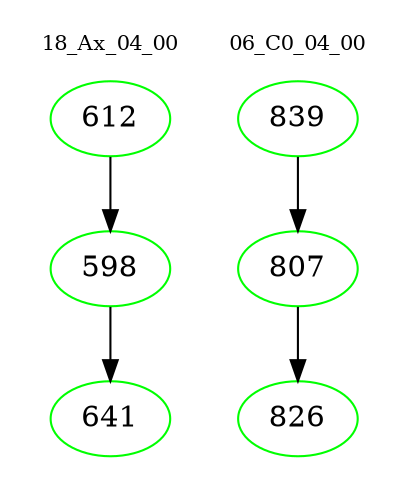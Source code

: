 digraph{
subgraph cluster_0 {
color = white
label = "18_Ax_04_00";
fontsize=10;
T0_612 [label="612", color="green"]
T0_612 -> T0_598 [color="black"]
T0_598 [label="598", color="green"]
T0_598 -> T0_641 [color="black"]
T0_641 [label="641", color="green"]
}
subgraph cluster_1 {
color = white
label = "06_C0_04_00";
fontsize=10;
T1_839 [label="839", color="green"]
T1_839 -> T1_807 [color="black"]
T1_807 [label="807", color="green"]
T1_807 -> T1_826 [color="black"]
T1_826 [label="826", color="green"]
}
}
